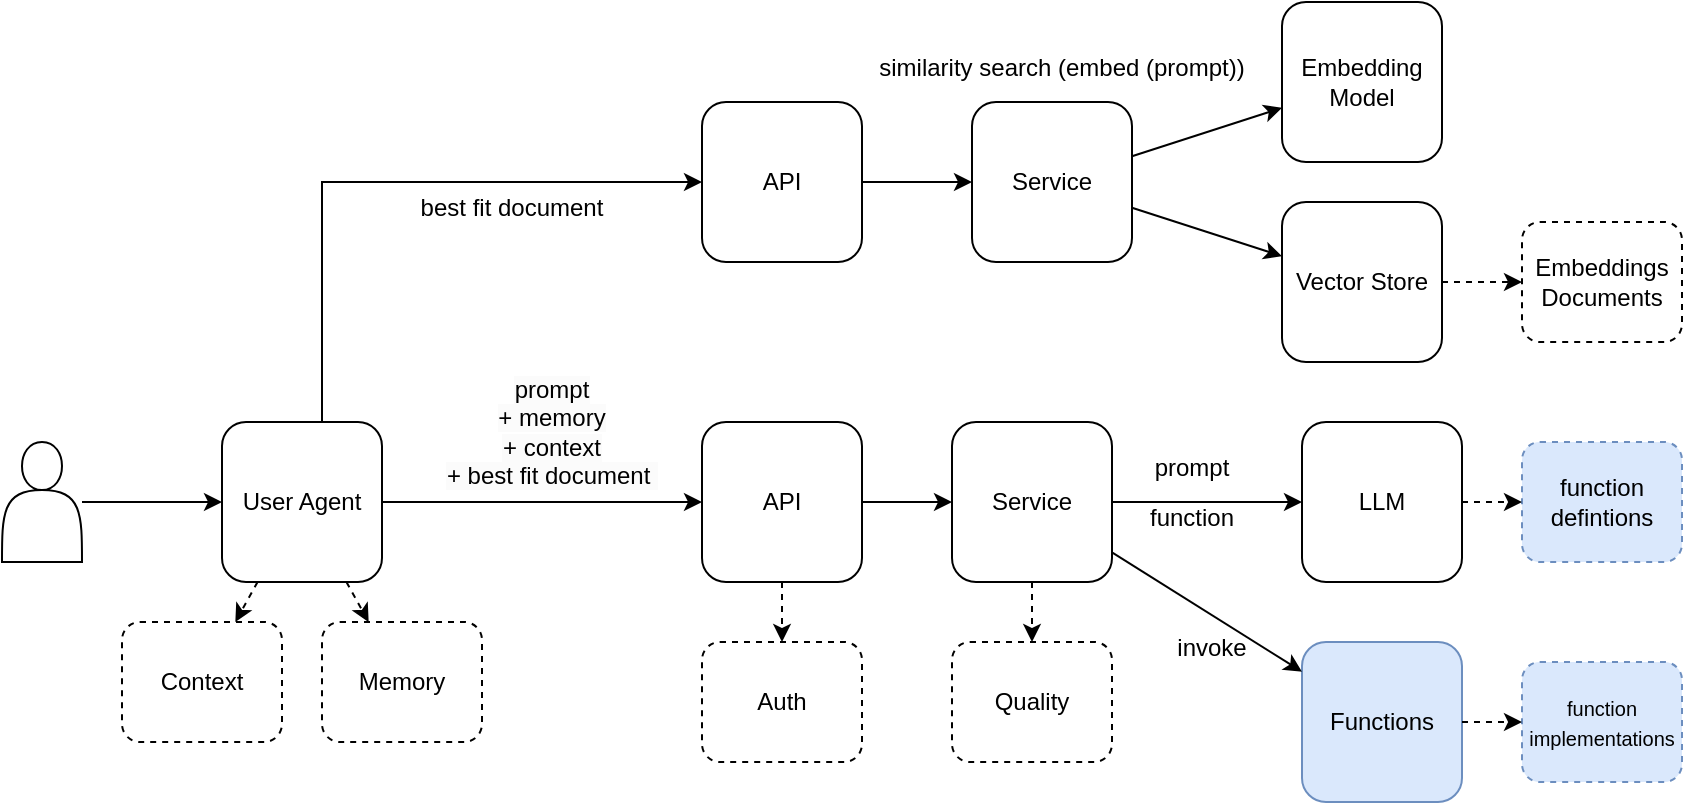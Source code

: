 <mxfile><diagram name="Page-1" id="TR5sEHsPR-A56FJRqs4F"><mxGraphModel dx="726" dy="-727" grid="1" gridSize="10" guides="1" tooltips="1" connect="1" arrows="1" fold="1" page="1" pageScale="1" pageWidth="850" pageHeight="1100" math="0" shadow="0"><root><mxCell id="0"/><mxCell id="1" parent="0"/><mxCell id="nJXbT9FgGnLmUq8w1Ts0-76" value="" style="shape=actor;whiteSpace=wrap;html=1;" parent="1" vertex="1"><mxGeometry x="70" y="1330" width="40" height="60" as="geometry"/></mxCell><mxCell id="nJXbT9FgGnLmUq8w1Ts0-77" value="User Agent" style="rounded=1;whiteSpace=wrap;html=1;" parent="1" vertex="1"><mxGeometry x="180" y="1320" width="80" height="80" as="geometry"/></mxCell><mxCell id="nJXbT9FgGnLmUq8w1Ts0-78" value="API" style="rounded=1;whiteSpace=wrap;html=1;" parent="1" vertex="1"><mxGeometry x="420" y="1320" width="80" height="80" as="geometry"/></mxCell><mxCell id="nJXbT9FgGnLmUq8w1Ts0-79" value="LLM" style="rounded=1;whiteSpace=wrap;html=1;" parent="1" vertex="1"><mxGeometry x="720" y="1320" width="80" height="80" as="geometry"/></mxCell><mxCell id="nJXbT9FgGnLmUq8w1Ts0-80" value="Service" style="rounded=1;whiteSpace=wrap;html=1;" parent="1" vertex="1"><mxGeometry x="545" y="1320" width="80" height="80" as="geometry"/></mxCell><mxCell id="nJXbT9FgGnLmUq8w1Ts0-81" value="" style="endArrow=classic;html=1;rounded=0;" parent="1" source="nJXbT9FgGnLmUq8w1Ts0-76" target="nJXbT9FgGnLmUq8w1Ts0-77" edge="1"><mxGeometry width="50" height="50" relative="1" as="geometry"><mxPoint x="390" y="1420" as="sourcePoint"/><mxPoint x="440" y="1370" as="targetPoint"/></mxGeometry></mxCell><mxCell id="nJXbT9FgGnLmUq8w1Ts0-82" value="" style="endArrow=classic;html=1;rounded=0;" parent="1" source="nJXbT9FgGnLmUq8w1Ts0-77" target="nJXbT9FgGnLmUq8w1Ts0-78" edge="1"><mxGeometry width="50" height="50" relative="1" as="geometry"><mxPoint x="190" y="1370" as="sourcePoint"/><mxPoint x="230" y="1370" as="targetPoint"/></mxGeometry></mxCell><mxCell id="nJXbT9FgGnLmUq8w1Ts0-83" value="" style="endArrow=classic;html=1;rounded=0;" parent="1" source="nJXbT9FgGnLmUq8w1Ts0-78" target="nJXbT9FgGnLmUq8w1Ts0-80" edge="1"><mxGeometry width="50" height="50" relative="1" as="geometry"><mxPoint x="390" y="1370" as="sourcePoint"/><mxPoint x="430" y="1370" as="targetPoint"/></mxGeometry></mxCell><mxCell id="nJXbT9FgGnLmUq8w1Ts0-84" value="" style="endArrow=classic;html=1;rounded=0;" parent="1" source="nJXbT9FgGnLmUq8w1Ts0-80" target="nJXbT9FgGnLmUq8w1Ts0-79" edge="1"><mxGeometry width="50" height="50" relative="1" as="geometry"><mxPoint x="510" y="1370" as="sourcePoint"/><mxPoint x="555" y="1370" as="targetPoint"/></mxGeometry></mxCell><mxCell id="nJXbT9FgGnLmUq8w1Ts0-85" value="Memory" style="rounded=1;whiteSpace=wrap;html=1;dashed=1;" parent="1" vertex="1"><mxGeometry x="230" y="1420" width="80" height="60" as="geometry"/></mxCell><mxCell id="nJXbT9FgGnLmUq8w1Ts0-86" value="" style="endArrow=classic;html=1;rounded=0;entryX=0.5;entryY=0;entryDx=0;entryDy=0;strokeColor=none;" parent="1" source="nJXbT9FgGnLmUq8w1Ts0-77" target="nJXbT9FgGnLmUq8w1Ts0-85" edge="1"><mxGeometry width="50" height="50" relative="1" as="geometry"><mxPoint x="150" y="1370" as="sourcePoint"/><mxPoint x="190" y="1370" as="targetPoint"/></mxGeometry></mxCell><mxCell id="nJXbT9FgGnLmUq8w1Ts0-87" value="" style="endArrow=classic;html=1;rounded=0;dashed=1;" parent="1" source="nJXbT9FgGnLmUq8w1Ts0-77" target="nJXbT9FgGnLmUq8w1Ts0-85" edge="1"><mxGeometry width="50" height="50" relative="1" as="geometry"><mxPoint x="150" y="1370" as="sourcePoint"/><mxPoint x="190" y="1370" as="targetPoint"/></mxGeometry></mxCell><mxCell id="nJXbT9FgGnLmUq8w1Ts0-88" value="Auth" style="rounded=1;whiteSpace=wrap;html=1;dashed=1;" parent="1" vertex="1"><mxGeometry x="420" y="1430" width="80" height="60" as="geometry"/></mxCell><mxCell id="nJXbT9FgGnLmUq8w1Ts0-89" value="" style="endArrow=classic;html=1;rounded=0;dashed=1;" parent="1" source="nJXbT9FgGnLmUq8w1Ts0-78" target="nJXbT9FgGnLmUq8w1Ts0-88" edge="1"><mxGeometry width="50" height="50" relative="1" as="geometry"><mxPoint x="456.667" y="1380" as="sourcePoint"/><mxPoint x="430" y="1370" as="targetPoint"/></mxGeometry></mxCell><mxCell id="nJXbT9FgGnLmUq8w1Ts0-90" value="Quality" style="rounded=1;whiteSpace=wrap;html=1;dashed=1;" parent="1" vertex="1"><mxGeometry x="545" y="1430" width="80" height="60" as="geometry"/></mxCell><mxCell id="nJXbT9FgGnLmUq8w1Ts0-91" value="" style="endArrow=classic;html=1;rounded=0;dashed=1;" parent="1" source="nJXbT9FgGnLmUq8w1Ts0-80" target="nJXbT9FgGnLmUq8w1Ts0-90" edge="1"><mxGeometry width="50" height="50" relative="1" as="geometry"><mxPoint x="550.001" y="1370" as="sourcePoint"/><mxPoint x="566.43" y="1380" as="targetPoint"/></mxGeometry></mxCell><mxCell id="nJXbT9FgGnLmUq8w1Ts0-92" value="Context" style="rounded=1;whiteSpace=wrap;html=1;dashed=1;" parent="1" vertex="1"><mxGeometry x="130" y="1420" width="80" height="60" as="geometry"/></mxCell><mxCell id="nJXbT9FgGnLmUq8w1Ts0-93" value="" style="endArrow=classic;html=1;rounded=0;dashed=1;" parent="1" source="nJXbT9FgGnLmUq8w1Ts0-77" target="nJXbT9FgGnLmUq8w1Ts0-92" edge="1"><mxGeometry width="50" height="50" relative="1" as="geometry"><mxPoint x="230" y="1410" as="sourcePoint"/><mxPoint x="230" y="1490" as="targetPoint"/></mxGeometry></mxCell><mxCell id="nJXbT9FgGnLmUq8w1Ts0-94" value="API" style="rounded=1;whiteSpace=wrap;html=1;" parent="1" vertex="1"><mxGeometry x="420" y="1160" width="80" height="80" as="geometry"/></mxCell><mxCell id="nJXbT9FgGnLmUq8w1Ts0-95" value="" style="endArrow=classic;html=1;rounded=0;edgeStyle=orthogonalEdgeStyle;" parent="1" source="nJXbT9FgGnLmUq8w1Ts0-77" target="nJXbT9FgGnLmUq8w1Ts0-94" edge="1"><mxGeometry width="50" height="50" relative="1" as="geometry"><mxPoint x="270" y="1370" as="sourcePoint"/><mxPoint x="430" y="1370" as="targetPoint"/><Array as="points"><mxPoint x="230" y="1200"/></Array></mxGeometry></mxCell><mxCell id="nJXbT9FgGnLmUq8w1Ts0-96" value="Vector Store" style="rounded=1;whiteSpace=wrap;html=1;" parent="1" vertex="1"><mxGeometry x="710" y="1210" width="80" height="80" as="geometry"/></mxCell><mxCell id="nJXbT9FgGnLmUq8w1Ts0-97" value="Embeddings Documents" style="rounded=1;whiteSpace=wrap;html=1;dashed=1;" parent="1" vertex="1"><mxGeometry x="830" y="1220" width="80" height="60" as="geometry"/></mxCell><mxCell id="nJXbT9FgGnLmUq8w1Ts0-98" value="" style="endArrow=classic;html=1;rounded=0;dashed=1;" parent="1" source="nJXbT9FgGnLmUq8w1Ts0-96" target="nJXbT9FgGnLmUq8w1Ts0-97" edge="1"><mxGeometry width="50" height="50" relative="1" as="geometry"><mxPoint x="715" y="1080" as="sourcePoint"/><mxPoint x="715" y="1110" as="targetPoint"/></mxGeometry></mxCell><mxCell id="nJXbT9FgGnLmUq8w1Ts0-99" value="" style="endArrow=classic;html=1;rounded=0;exitX=1;exitY=0.5;exitDx=0;exitDy=0;entryX=0;entryY=0.5;entryDx=0;entryDy=0;" parent="1" source="nJXbT9FgGnLmUq8w1Ts0-94" target="nJXbT9FgGnLmUq8w1Ts0-102" edge="1"><mxGeometry width="50" height="50" relative="1" as="geometry"><mxPoint x="510" y="1335" as="sourcePoint"/><mxPoint x="530" y="1235" as="targetPoint"/></mxGeometry></mxCell><mxCell id="nJXbT9FgGnLmUq8w1Ts0-100" value="&lt;span style=&quot;background-color: rgb(251, 251, 251);&quot;&gt;prompt&lt;/span&gt;&lt;br style=&quot;background-color: rgb(251, 251, 251);&quot;&gt;&lt;span style=&quot;background-color: rgb(251, 251, 251);&quot;&gt;+ memory&lt;/span&gt;&lt;br style=&quot;background-color: rgb(251, 251, 251);&quot;&gt;&lt;span style=&quot;background-color: rgb(251, 251, 251);&quot;&gt;+ context&lt;br&gt;+ best fit document&amp;nbsp;&lt;/span&gt;" style="text;html=1;align=center;verticalAlign=middle;whiteSpace=wrap;rounded=0;" parent="1" vertex="1"><mxGeometry x="270" y="1310" width="150" height="30" as="geometry"/></mxCell><mxCell id="nJXbT9FgGnLmUq8w1Ts0-101" value="prompt" style="text;html=1;align=center;verticalAlign=middle;whiteSpace=wrap;rounded=0;" parent="1" vertex="1"><mxGeometry x="590" y="1330" width="150" height="25" as="geometry"/></mxCell><mxCell id="nJXbT9FgGnLmUq8w1Ts0-102" value="Service" style="rounded=1;whiteSpace=wrap;html=1;" parent="1" vertex="1"><mxGeometry x="555" y="1160" width="80" height="80" as="geometry"/></mxCell><mxCell id="nJXbT9FgGnLmUq8w1Ts0-103" value="Embedding Model" style="rounded=1;whiteSpace=wrap;html=1;" parent="1" vertex="1"><mxGeometry x="710" y="1110" width="80" height="80" as="geometry"/></mxCell><mxCell id="nJXbT9FgGnLmUq8w1Ts0-104" value="" style="endArrow=classic;html=1;rounded=0;" parent="1" source="nJXbT9FgGnLmUq8w1Ts0-102" target="nJXbT9FgGnLmUq8w1Ts0-103" edge="1"><mxGeometry width="50" height="50" relative="1" as="geometry"><mxPoint x="510" y="1210" as="sourcePoint"/><mxPoint x="565" y="1210" as="targetPoint"/></mxGeometry></mxCell><mxCell id="nJXbT9FgGnLmUq8w1Ts0-105" value="" style="endArrow=classic;html=1;rounded=0;" parent="1" source="nJXbT9FgGnLmUq8w1Ts0-102" target="nJXbT9FgGnLmUq8w1Ts0-96" edge="1"><mxGeometry width="50" height="50" relative="1" as="geometry"><mxPoint x="645" y="1202" as="sourcePoint"/><mxPoint x="720" y="1188" as="targetPoint"/></mxGeometry></mxCell><mxCell id="nJXbT9FgGnLmUq8w1Ts0-106" value="similarity search (embed (prompt))" style="text;html=1;align=center;verticalAlign=middle;whiteSpace=wrap;rounded=0;" parent="1" vertex="1"><mxGeometry x="440" y="1130" width="320" height="25" as="geometry"/></mxCell><mxCell id="nJXbT9FgGnLmUq8w1Ts0-107" value="best fit document" style="text;html=1;align=center;verticalAlign=middle;whiteSpace=wrap;rounded=0;" parent="1" vertex="1"><mxGeometry x="250" y="1200" width="150" height="25" as="geometry"/></mxCell><mxCell id="nJXbT9FgGnLmUq8w1Ts0-108" value="Functions" style="rounded=1;whiteSpace=wrap;html=1;fillColor=#dae8fc;strokeColor=#6c8ebf;" parent="1" vertex="1"><mxGeometry x="720" y="1430" width="80" height="80" as="geometry"/></mxCell><mxCell id="nJXbT9FgGnLmUq8w1Ts0-109" value="function" style="text;html=1;align=center;verticalAlign=middle;whiteSpace=wrap;rounded=0;" parent="1" vertex="1"><mxGeometry x="590" y="1355" width="150" height="25" as="geometry"/></mxCell><mxCell id="nJXbT9FgGnLmUq8w1Ts0-110" value="function defintions" style="rounded=1;whiteSpace=wrap;html=1;dashed=1;fillColor=#dae8fc;strokeColor=#6c8ebf;" parent="1" vertex="1"><mxGeometry x="830" y="1330" width="80" height="60" as="geometry"/></mxCell><mxCell id="nJXbT9FgGnLmUq8w1Ts0-111" value="" style="endArrow=classic;html=1;rounded=0;dashed=1;" parent="1" edge="1"><mxGeometry width="50" height="50" relative="1" as="geometry"><mxPoint x="800" y="1360" as="sourcePoint"/><mxPoint x="830" y="1360" as="targetPoint"/></mxGeometry></mxCell><mxCell id="nJXbT9FgGnLmUq8w1Ts0-112" value="&lt;font style=&quot;font-size: 10px;&quot;&gt;function implementations&lt;/font&gt;" style="rounded=1;whiteSpace=wrap;html=1;dashed=1;fillColor=#dae8fc;strokeColor=#6c8ebf;" parent="1" vertex="1"><mxGeometry x="830" y="1440" width="80" height="60" as="geometry"/></mxCell><mxCell id="nJXbT9FgGnLmUq8w1Ts0-113" value="" style="endArrow=classic;html=1;rounded=0;dashed=1;" parent="1" source="nJXbT9FgGnLmUq8w1Ts0-108" target="nJXbT9FgGnLmUq8w1Ts0-112" edge="1"><mxGeometry width="50" height="50" relative="1" as="geometry"><mxPoint x="815" y="1460" as="sourcePoint"/><mxPoint x="845" y="1460" as="targetPoint"/></mxGeometry></mxCell><mxCell id="nJXbT9FgGnLmUq8w1Ts0-114" value="" style="endArrow=classic;html=1;rounded=0;" parent="1" source="nJXbT9FgGnLmUq8w1Ts0-80" target="nJXbT9FgGnLmUq8w1Ts0-108" edge="1"><mxGeometry width="50" height="50" relative="1" as="geometry"><mxPoint x="635" y="1370" as="sourcePoint"/><mxPoint x="730" y="1370" as="targetPoint"/></mxGeometry></mxCell><mxCell id="nJXbT9FgGnLmUq8w1Ts0-115" value="invoke" style="text;html=1;align=center;verticalAlign=middle;whiteSpace=wrap;rounded=0;" parent="1" vertex="1"><mxGeometry x="600" y="1420" width="150" height="25" as="geometry"/></mxCell></root></mxGraphModel></diagram></mxfile>